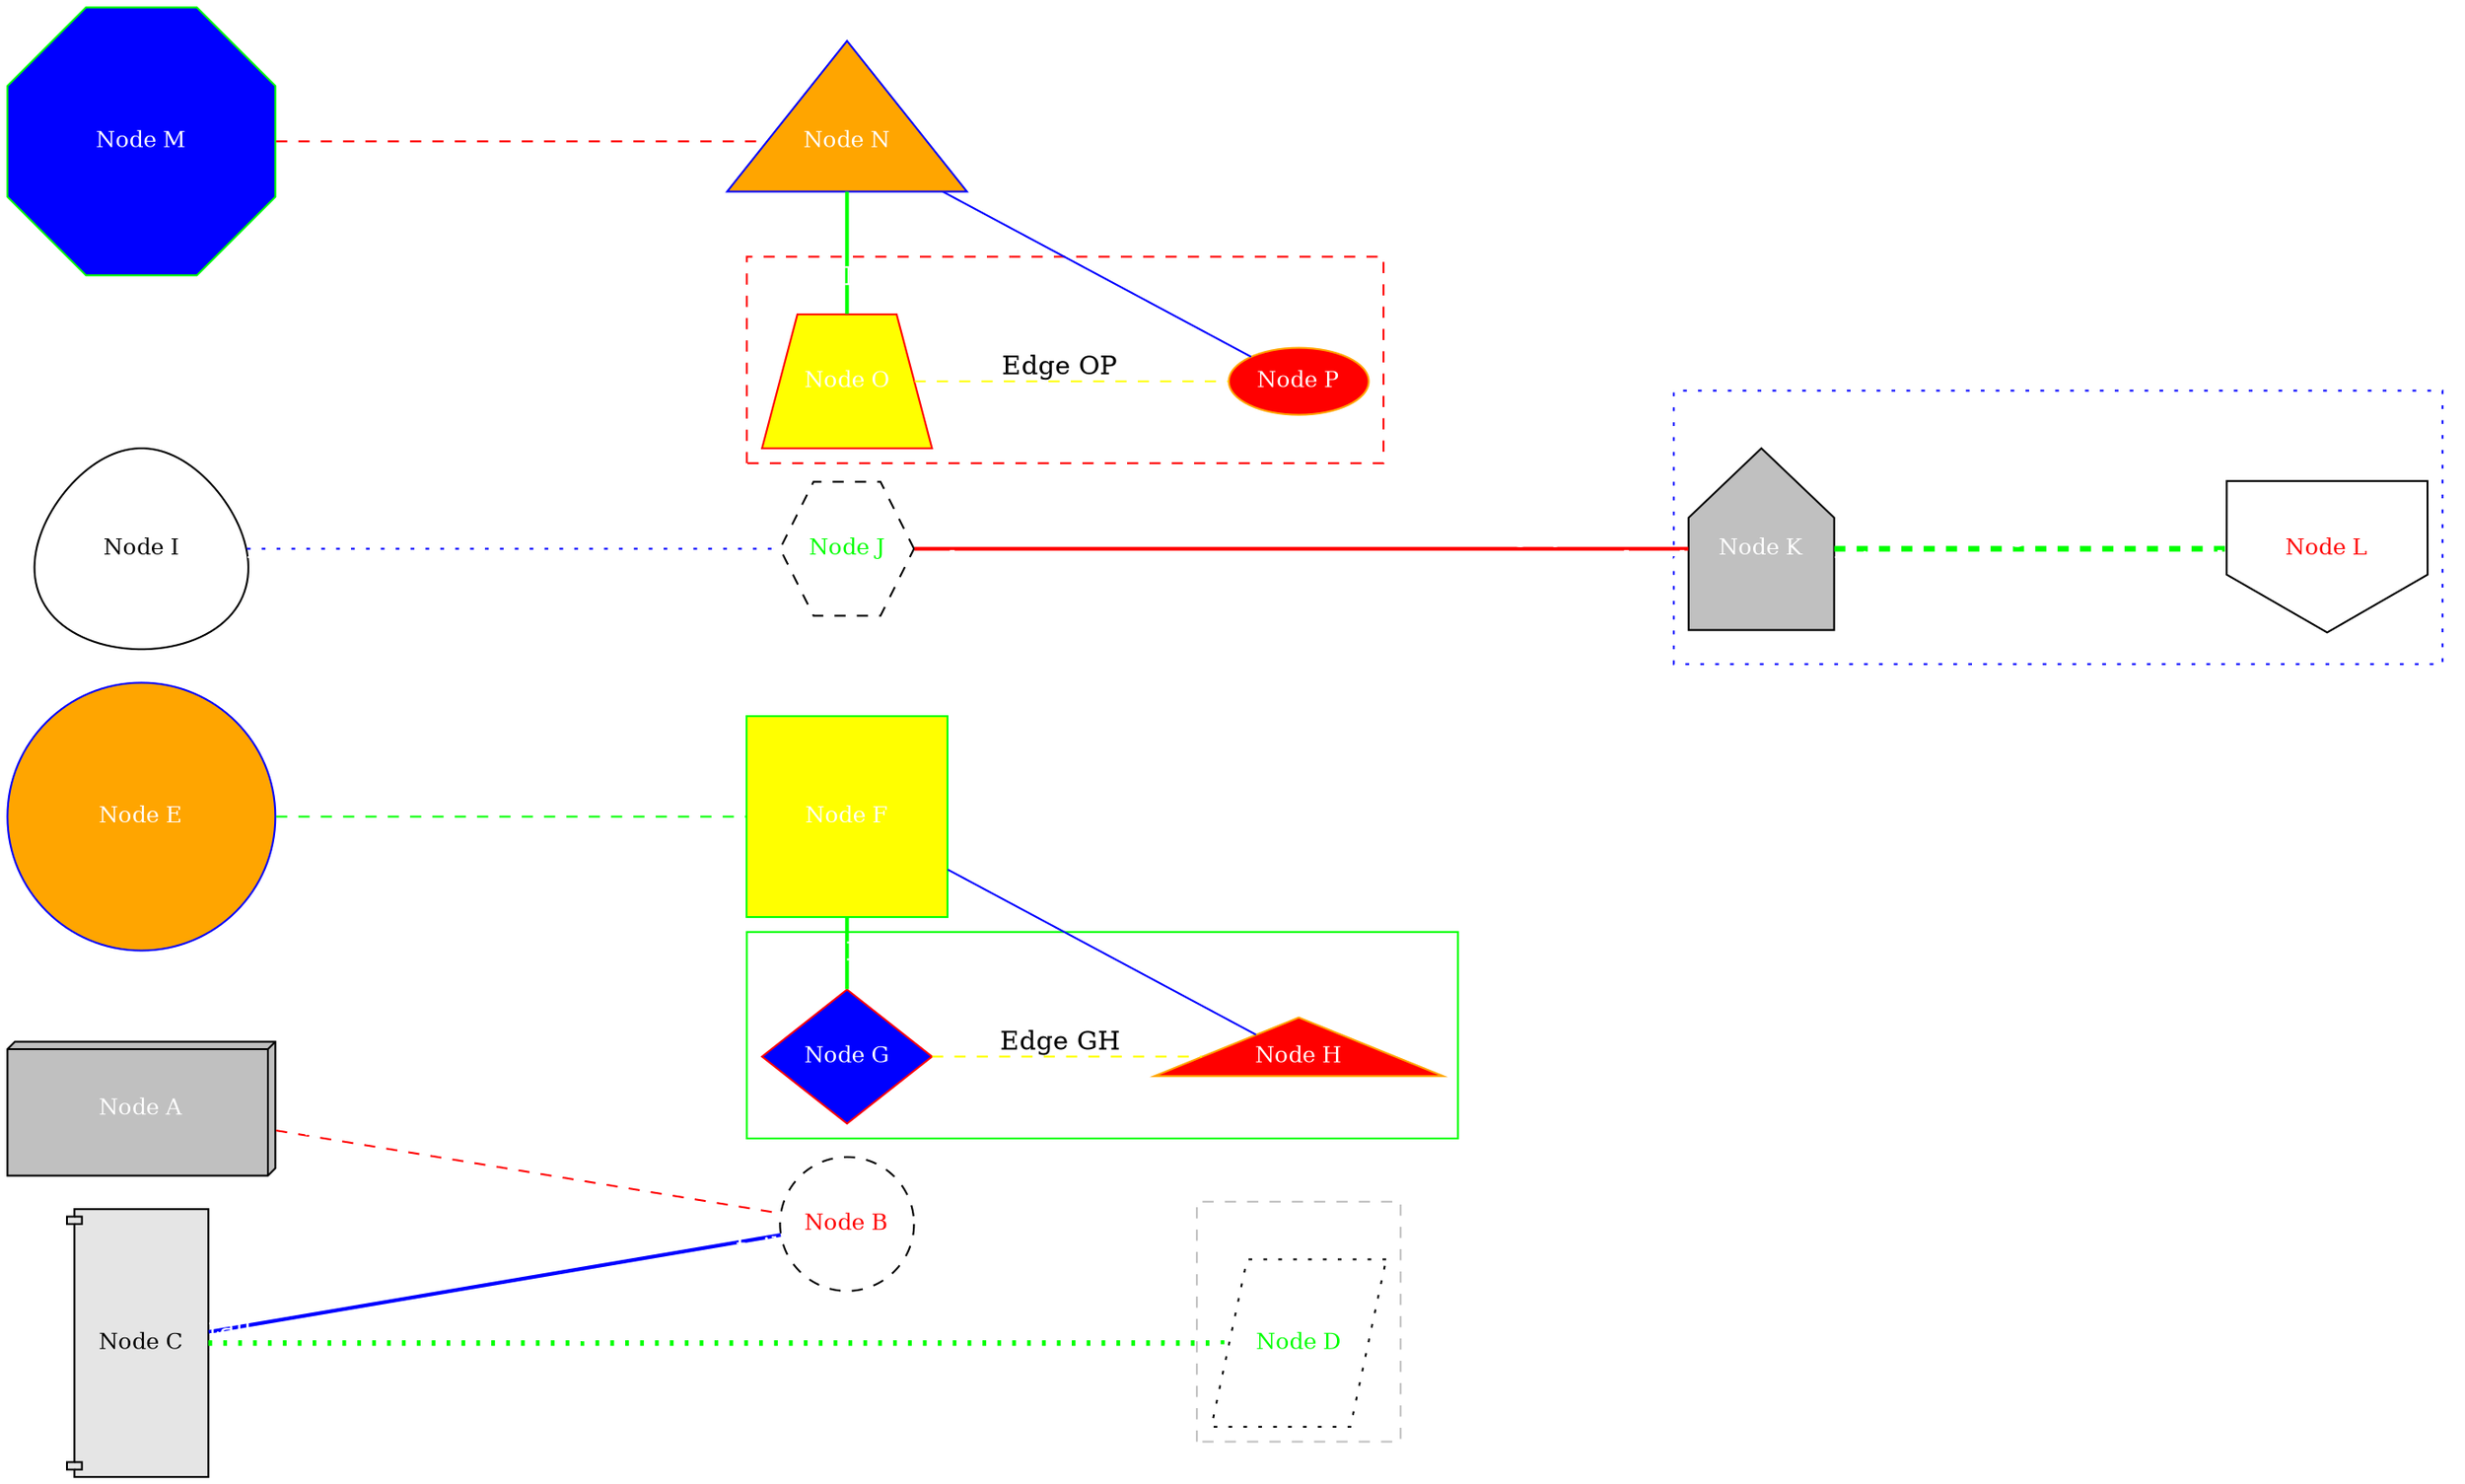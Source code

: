 digraph G {
  rankdir=LR;
  node [shape=ellipse, style=filled, fillcolor=white, width=1.5, height=0.75, fontsize=12];
  edge [dir=none];

  subgraph cluster_1 {
    label="Cluster 1";
    style=dashed;
    color=gray;
    fontcolor=white;
    rank=same;
    A [label="Node A", shape=box3d, style=filled, fillcolor=gray, fontcolor=white, width=2.0, height=1.0];
    B [label="Node B", shape=ellipse, style=dashed, fillcolor=white, fontcolor=red, width=1.0, height=1.0];
    C [label="Node C", shape=component, style=filled, fillcolor=gray90, fontcolor=black, width=1.0, height=2.0];
    D [label="Node D", shape=parallelogram, style=dotted, fillcolor=white, fontcolor=green, width=1.25, height=1.25];
    A -> B [label="Edge AB", color=red, fontcolor=white, style=dashed, weight=1.5, minlen=2, taillabel="tail", headlabel="head", arrowsize=1.5];
    B -> C [label="Edge BC", color=blue, fontcolor=white, style=solid, weight=2.5, minlen=3, taillabel="tail", headlabel="head", arrowhead=vee, arrowtail=box, penwidth=2.0];
    C -> D [label="Edge CD", color=green, fontcolor=white, style=dotted, weight=3.5, minlen=4, taillabel="tail", headlabel="head", arrowhead=diamond, arrowtail=tee, penwidth=3.0];
  }

  subgraph cluster_2 {
    label="Cluster 2";
    style=solid;
    color=green;
    fontcolor=white;
    rank=same;
    E [label="Node E", color=blue, fontcolor=white, shape=circle, style=filled, fillcolor=orange, width=2, height=2];
    F [label="Node F", color=green, fontcolor=white, shape=box, style=filled, fillcolor=yellow, width=1.5, height=1.5];
    G [label="Node G", color=red, fontcolor=white, shape=diamond, style=filled, fillcolor=blue, width=1, height=1];
    H [label="Node H", color=orange, fontcolor=white, shape=triangle, style=filled, fillcolor=red, width=0.5, height=0.5];
    E -> F [label="Edge EF", color=green, fontcolor=white, style=dashed, weight=1.5];
    F -> G [label="Edge FG", color=green, fontcolor=white, style=bold, weight=0.5];
    F -> H [label="Edge FH", color=blue, fontcolor=white, style=solid, weight=3.5];
    G -> H [label="Edge GH", color=yellow, fontcolor=black, style=dashed, weight=4.5];
  }

  subgraph cluster_3 {
    label="Cluster 3";
    style=dotted;
    color=blue;
    fontcolor=white;
    rank=same;
    I [label="Node I", shape=egg, style=filled, fillcolor=white, fontcolor=black, width=1.5, height=1.5];
    J [label="Node J", shape=hexagon, style=dashed, fillcolor=white, fontcolor=green, width=1.0, height=1.0];
    K [label="Node K", shape=house, style=filled, fillcolor=gray, fontcolor=white, width=1.0, height=1.5];
    L [label="Node L", shape=invhouse, style=solid, fillcolor=white, fontcolor=red, width=1.5, height=1.25];
    I -> J [label="Edge IJ", color=blue, fontcolor=white, style=dotted, weight=1.5, minlen=2, taillabel="tail", headlabel="head", arrowsize=1.5];
    J -> K [label="Edge JK", color=red, fontcolor=white, style=solid, weight=2.5, minlen=3, taillabel="tail", headlabel="head", arrowhead=crow, arrowtail=inv, penwidth=2.0];
    K -> L [label="Edge KL", color=green, fontcolor=white, style=dashed, weight=3.5, minlen=4, taillabel="tail", headlabel="head", arrowhead=none, arrowtail=none, penwidth=3.0];
  }

  subgraph cluster_4 {
    label="Cluster 4";
    style=dashed;
    color=red;
    fontcolor=white;
    rank=same;
    M [label="Node M", color=green, fontcolor=white, shape=octagon, style=filled, fillcolor=blue, width=2, height=2];
    N [label="Node N", color=blue, fontcolor=white, shape=triangle, style=filled, fillcolor=orange, width=1.5, height=1.5];
    O [label="Node O", color=red, fontcolor=white, shape=trapezium, style=filled, fillcolor=yellow, width=1, height=1];
    P [label="Node P", color=orange, fontcolor=white, shape=oval, style=filled, fillcolor=red, width=0.5, height=0.5];
    M -> N [label="Edge MN", color=red, fontcolor=white, style=dashed, weight=1.5];
    N -> O [label="Edge NO", color=green, fontcolor=white, style=bold, weight=0.5];
    N -> P [label="Edge NP", color=blue, fontcolor=white, style=solid, weight=3.5];
    O -> P [label="Edge OP", color=yellow, fontcolor=black, style=dashed, weight=4.5];
  }

  {rank=same; B; F; J; N;}
  {rank=same; A; C; E; I; M;}
}
